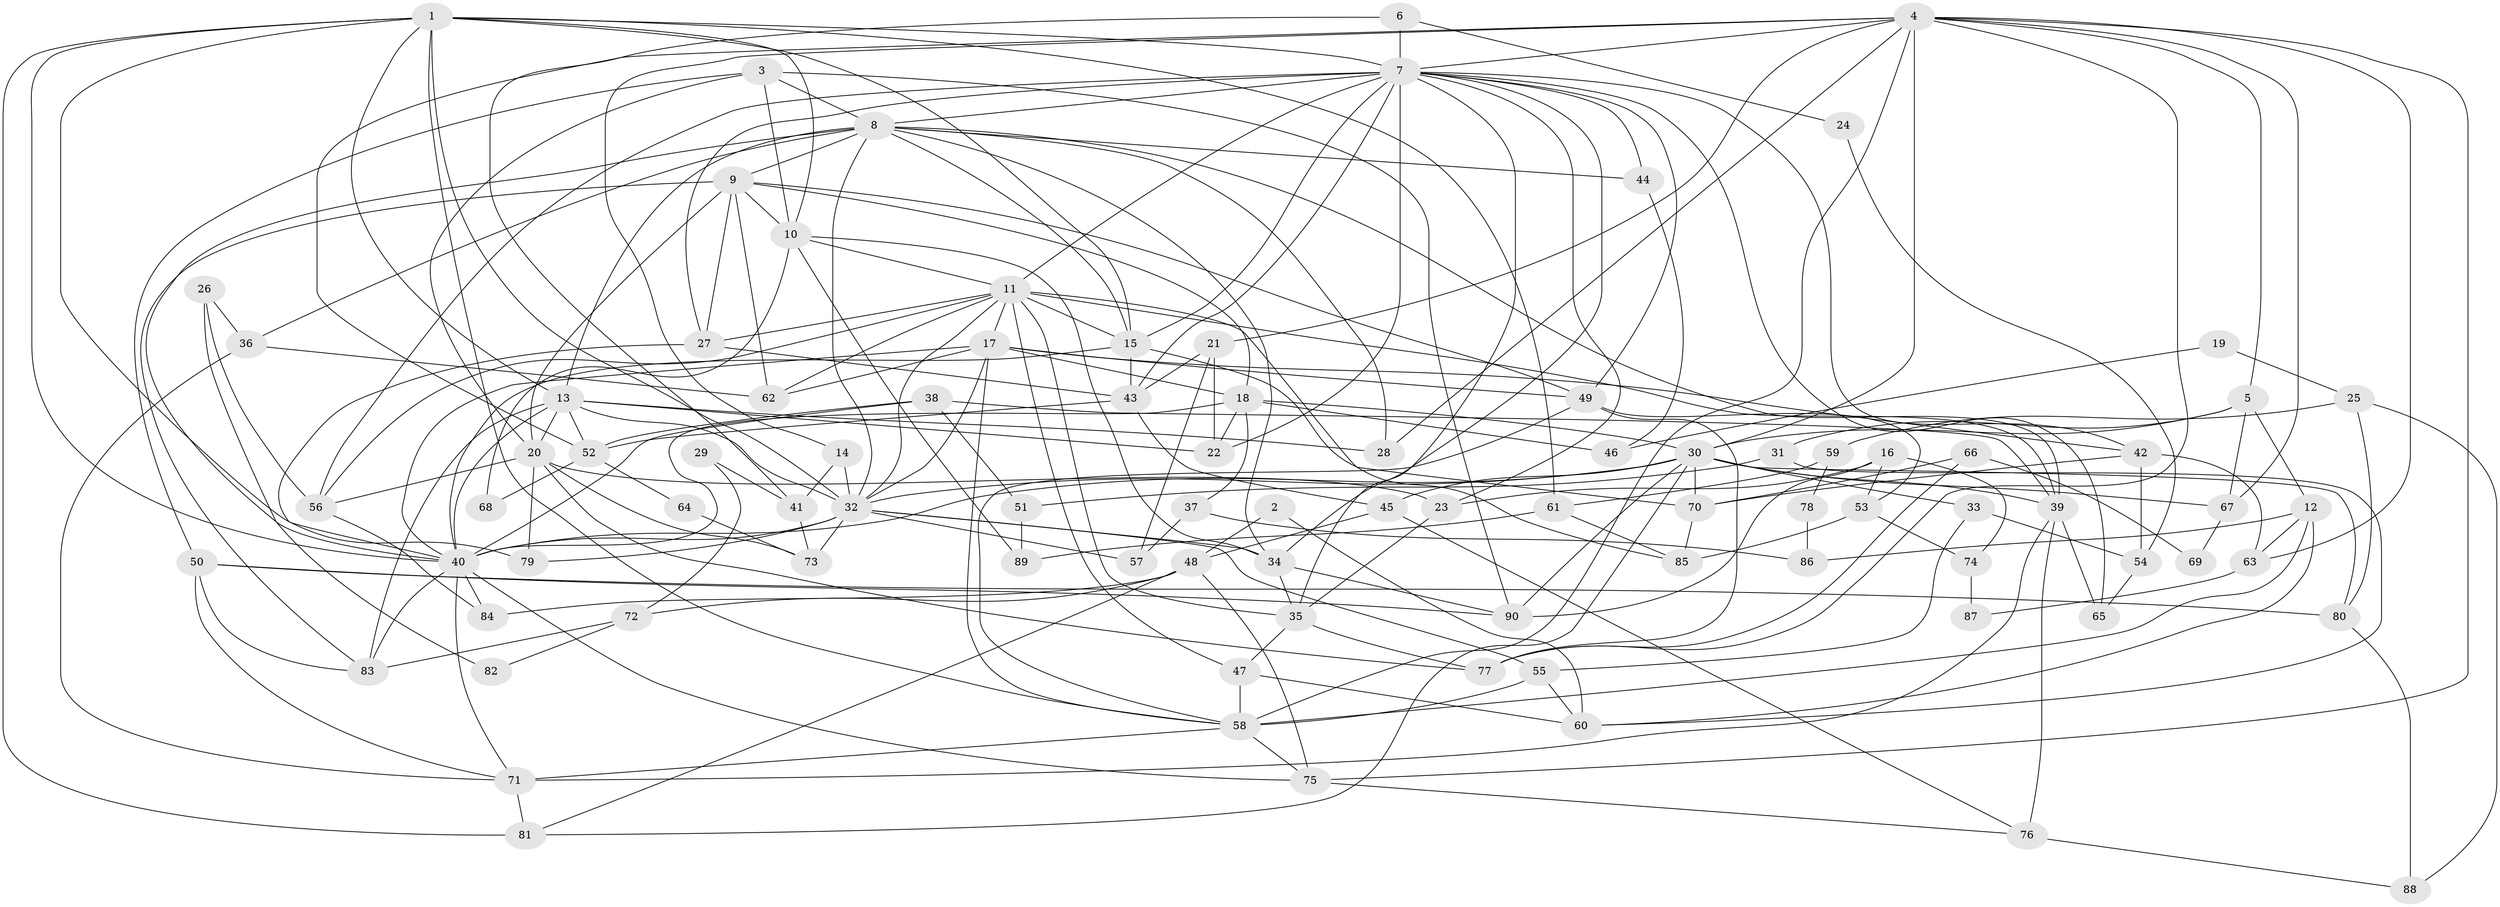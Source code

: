 // original degree distribution, {3: 0.2483221476510067, 2: 0.10738255033557047, 4: 0.33557046979865773, 5: 0.18791946308724833, 7: 0.03355704697986577, 6: 0.087248322147651}
// Generated by graph-tools (version 1.1) at 2025/50/03/04/25 22:50:53]
// undirected, 90 vertices, 226 edges
graph export_dot {
  node [color=gray90,style=filled];
  1;
  2;
  3;
  4;
  5;
  6;
  7;
  8;
  9;
  10;
  11;
  12;
  13;
  14;
  15;
  16;
  17;
  18;
  19;
  20;
  21;
  22;
  23;
  24;
  25;
  26;
  27;
  28;
  29;
  30;
  31;
  32;
  33;
  34;
  35;
  36;
  37;
  38;
  39;
  40;
  41;
  42;
  43;
  44;
  45;
  46;
  47;
  48;
  49;
  50;
  51;
  52;
  53;
  54;
  55;
  56;
  57;
  58;
  59;
  60;
  61;
  62;
  63;
  64;
  65;
  66;
  67;
  68;
  69;
  70;
  71;
  72;
  73;
  74;
  75;
  76;
  77;
  78;
  79;
  80;
  81;
  82;
  83;
  84;
  85;
  86;
  87;
  88;
  89;
  90;
  1 -- 7 [weight=2.0];
  1 -- 10 [weight=1.0];
  1 -- 13 [weight=1.0];
  1 -- 15 [weight=1.0];
  1 -- 32 [weight=1.0];
  1 -- 40 [weight=1.0];
  1 -- 58 [weight=1.0];
  1 -- 61 [weight=1.0];
  1 -- 79 [weight=1.0];
  1 -- 81 [weight=1.0];
  2 -- 48 [weight=1.0];
  2 -- 60 [weight=1.0];
  3 -- 8 [weight=1.0];
  3 -- 10 [weight=2.0];
  3 -- 20 [weight=1.0];
  3 -- 50 [weight=1.0];
  3 -- 90 [weight=1.0];
  4 -- 5 [weight=1.0];
  4 -- 7 [weight=1.0];
  4 -- 14 [weight=1.0];
  4 -- 21 [weight=1.0];
  4 -- 28 [weight=1.0];
  4 -- 30 [weight=2.0];
  4 -- 52 [weight=1.0];
  4 -- 58 [weight=1.0];
  4 -- 63 [weight=1.0];
  4 -- 67 [weight=1.0];
  4 -- 75 [weight=1.0];
  4 -- 77 [weight=1.0];
  5 -- 12 [weight=1.0];
  5 -- 30 [weight=1.0];
  5 -- 31 [weight=1.0];
  5 -- 67 [weight=1.0];
  6 -- 7 [weight=1.0];
  6 -- 24 [weight=1.0];
  6 -- 41 [weight=1.0];
  7 -- 8 [weight=1.0];
  7 -- 11 [weight=1.0];
  7 -- 15 [weight=1.0];
  7 -- 22 [weight=1.0];
  7 -- 23 [weight=1.0];
  7 -- 27 [weight=1.0];
  7 -- 34 [weight=1.0];
  7 -- 35 [weight=1.0];
  7 -- 42 [weight=1.0];
  7 -- 43 [weight=1.0];
  7 -- 44 [weight=1.0];
  7 -- 49 [weight=1.0];
  7 -- 56 [weight=1.0];
  7 -- 65 [weight=1.0];
  8 -- 9 [weight=1.0];
  8 -- 13 [weight=1.0];
  8 -- 15 [weight=1.0];
  8 -- 28 [weight=1.0];
  8 -- 32 [weight=2.0];
  8 -- 34 [weight=1.0];
  8 -- 36 [weight=1.0];
  8 -- 39 [weight=1.0];
  8 -- 40 [weight=1.0];
  8 -- 44 [weight=1.0];
  9 -- 10 [weight=1.0];
  9 -- 18 [weight=1.0];
  9 -- 20 [weight=1.0];
  9 -- 27 [weight=1.0];
  9 -- 49 [weight=1.0];
  9 -- 62 [weight=1.0];
  9 -- 83 [weight=1.0];
  10 -- 11 [weight=1.0];
  10 -- 34 [weight=1.0];
  10 -- 68 [weight=1.0];
  10 -- 89 [weight=1.0];
  11 -- 15 [weight=1.0];
  11 -- 17 [weight=1.0];
  11 -- 27 [weight=1.0];
  11 -- 32 [weight=1.0];
  11 -- 35 [weight=1.0];
  11 -- 39 [weight=1.0];
  11 -- 47 [weight=1.0];
  11 -- 56 [weight=1.0];
  11 -- 62 [weight=1.0];
  11 -- 85 [weight=1.0];
  12 -- 58 [weight=1.0];
  12 -- 60 [weight=1.0];
  12 -- 63 [weight=1.0];
  12 -- 86 [weight=1.0];
  13 -- 20 [weight=1.0];
  13 -- 22 [weight=1.0];
  13 -- 28 [weight=1.0];
  13 -- 32 [weight=2.0];
  13 -- 40 [weight=1.0];
  13 -- 52 [weight=2.0];
  13 -- 83 [weight=1.0];
  14 -- 32 [weight=1.0];
  14 -- 41 [weight=1.0];
  15 -- 40 [weight=2.0];
  15 -- 43 [weight=1.0];
  15 -- 70 [weight=1.0];
  16 -- 23 [weight=1.0];
  16 -- 53 [weight=1.0];
  16 -- 74 [weight=1.0];
  16 -- 90 [weight=1.0];
  17 -- 18 [weight=1.0];
  17 -- 32 [weight=1.0];
  17 -- 40 [weight=1.0];
  17 -- 42 [weight=1.0];
  17 -- 49 [weight=1.0];
  17 -- 58 [weight=1.0];
  17 -- 62 [weight=1.0];
  18 -- 22 [weight=1.0];
  18 -- 30 [weight=1.0];
  18 -- 37 [weight=1.0];
  18 -- 40 [weight=1.0];
  18 -- 46 [weight=1.0];
  19 -- 25 [weight=1.0];
  19 -- 46 [weight=1.0];
  20 -- 23 [weight=2.0];
  20 -- 56 [weight=1.0];
  20 -- 73 [weight=1.0];
  20 -- 77 [weight=1.0];
  20 -- 79 [weight=1.0];
  21 -- 22 [weight=1.0];
  21 -- 43 [weight=1.0];
  21 -- 57 [weight=1.0];
  23 -- 35 [weight=1.0];
  24 -- 54 [weight=1.0];
  25 -- 59 [weight=1.0];
  25 -- 80 [weight=1.0];
  25 -- 88 [weight=1.0];
  26 -- 36 [weight=1.0];
  26 -- 56 [weight=1.0];
  26 -- 82 [weight=1.0];
  27 -- 40 [weight=1.0];
  27 -- 43 [weight=1.0];
  29 -- 41 [weight=1.0];
  29 -- 72 [weight=1.0];
  30 -- 32 [weight=1.0];
  30 -- 33 [weight=1.0];
  30 -- 39 [weight=1.0];
  30 -- 40 [weight=1.0];
  30 -- 45 [weight=1.0];
  30 -- 67 [weight=1.0];
  30 -- 70 [weight=1.0];
  30 -- 80 [weight=1.0];
  30 -- 81 [weight=1.0];
  30 -- 90 [weight=1.0];
  31 -- 51 [weight=1.0];
  31 -- 60 [weight=1.0];
  32 -- 34 [weight=1.0];
  32 -- 40 [weight=2.0];
  32 -- 55 [weight=1.0];
  32 -- 57 [weight=1.0];
  32 -- 73 [weight=1.0];
  32 -- 79 [weight=1.0];
  33 -- 54 [weight=1.0];
  33 -- 55 [weight=1.0];
  34 -- 35 [weight=1.0];
  34 -- 90 [weight=1.0];
  35 -- 47 [weight=1.0];
  35 -- 77 [weight=1.0];
  36 -- 62 [weight=1.0];
  36 -- 71 [weight=1.0];
  37 -- 57 [weight=1.0];
  37 -- 86 [weight=1.0];
  38 -- 39 [weight=1.0];
  38 -- 40 [weight=1.0];
  38 -- 51 [weight=1.0];
  38 -- 52 [weight=1.0];
  39 -- 65 [weight=1.0];
  39 -- 71 [weight=1.0];
  39 -- 76 [weight=1.0];
  40 -- 71 [weight=1.0];
  40 -- 75 [weight=1.0];
  40 -- 83 [weight=2.0];
  40 -- 84 [weight=1.0];
  41 -- 73 [weight=1.0];
  42 -- 54 [weight=1.0];
  42 -- 63 [weight=1.0];
  42 -- 70 [weight=1.0];
  43 -- 45 [weight=1.0];
  43 -- 52 [weight=1.0];
  44 -- 46 [weight=1.0];
  45 -- 48 [weight=1.0];
  45 -- 76 [weight=1.0];
  47 -- 58 [weight=1.0];
  47 -- 60 [weight=1.0];
  48 -- 72 [weight=1.0];
  48 -- 75 [weight=1.0];
  48 -- 81 [weight=1.0];
  48 -- 84 [weight=1.0];
  49 -- 53 [weight=1.0];
  49 -- 58 [weight=1.0];
  49 -- 77 [weight=1.0];
  50 -- 71 [weight=1.0];
  50 -- 80 [weight=1.0];
  50 -- 83 [weight=1.0];
  50 -- 90 [weight=1.0];
  51 -- 89 [weight=1.0];
  52 -- 64 [weight=1.0];
  52 -- 68 [weight=1.0];
  53 -- 74 [weight=1.0];
  53 -- 85 [weight=1.0];
  54 -- 65 [weight=1.0];
  55 -- 58 [weight=1.0];
  55 -- 60 [weight=1.0];
  56 -- 84 [weight=1.0];
  58 -- 71 [weight=1.0];
  58 -- 75 [weight=1.0];
  59 -- 61 [weight=1.0];
  59 -- 78 [weight=1.0];
  61 -- 85 [weight=1.0];
  61 -- 89 [weight=1.0];
  63 -- 87 [weight=1.0];
  64 -- 73 [weight=1.0];
  66 -- 69 [weight=1.0];
  66 -- 70 [weight=1.0];
  66 -- 77 [weight=1.0];
  67 -- 69 [weight=1.0];
  70 -- 85 [weight=1.0];
  71 -- 81 [weight=1.0];
  72 -- 82 [weight=1.0];
  72 -- 83 [weight=1.0];
  74 -- 87 [weight=1.0];
  75 -- 76 [weight=1.0];
  76 -- 88 [weight=1.0];
  78 -- 86 [weight=1.0];
  80 -- 88 [weight=1.0];
}
